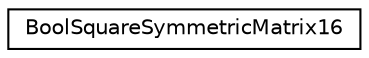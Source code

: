digraph "Graphical Class Hierarchy"
{
  edge [fontname="Helvetica",fontsize="10",labelfontname="Helvetica",labelfontsize="10"];
  node [fontname="Helvetica",fontsize="10",shape=record];
  rankdir="LR";
  Node1 [label="BoolSquareSymmetricMatrix16",height=0.2,width=0.4,color="black", fillcolor="white", style="filled",URL="$class_bool_square_symmetric_matrix16.html"];
}
